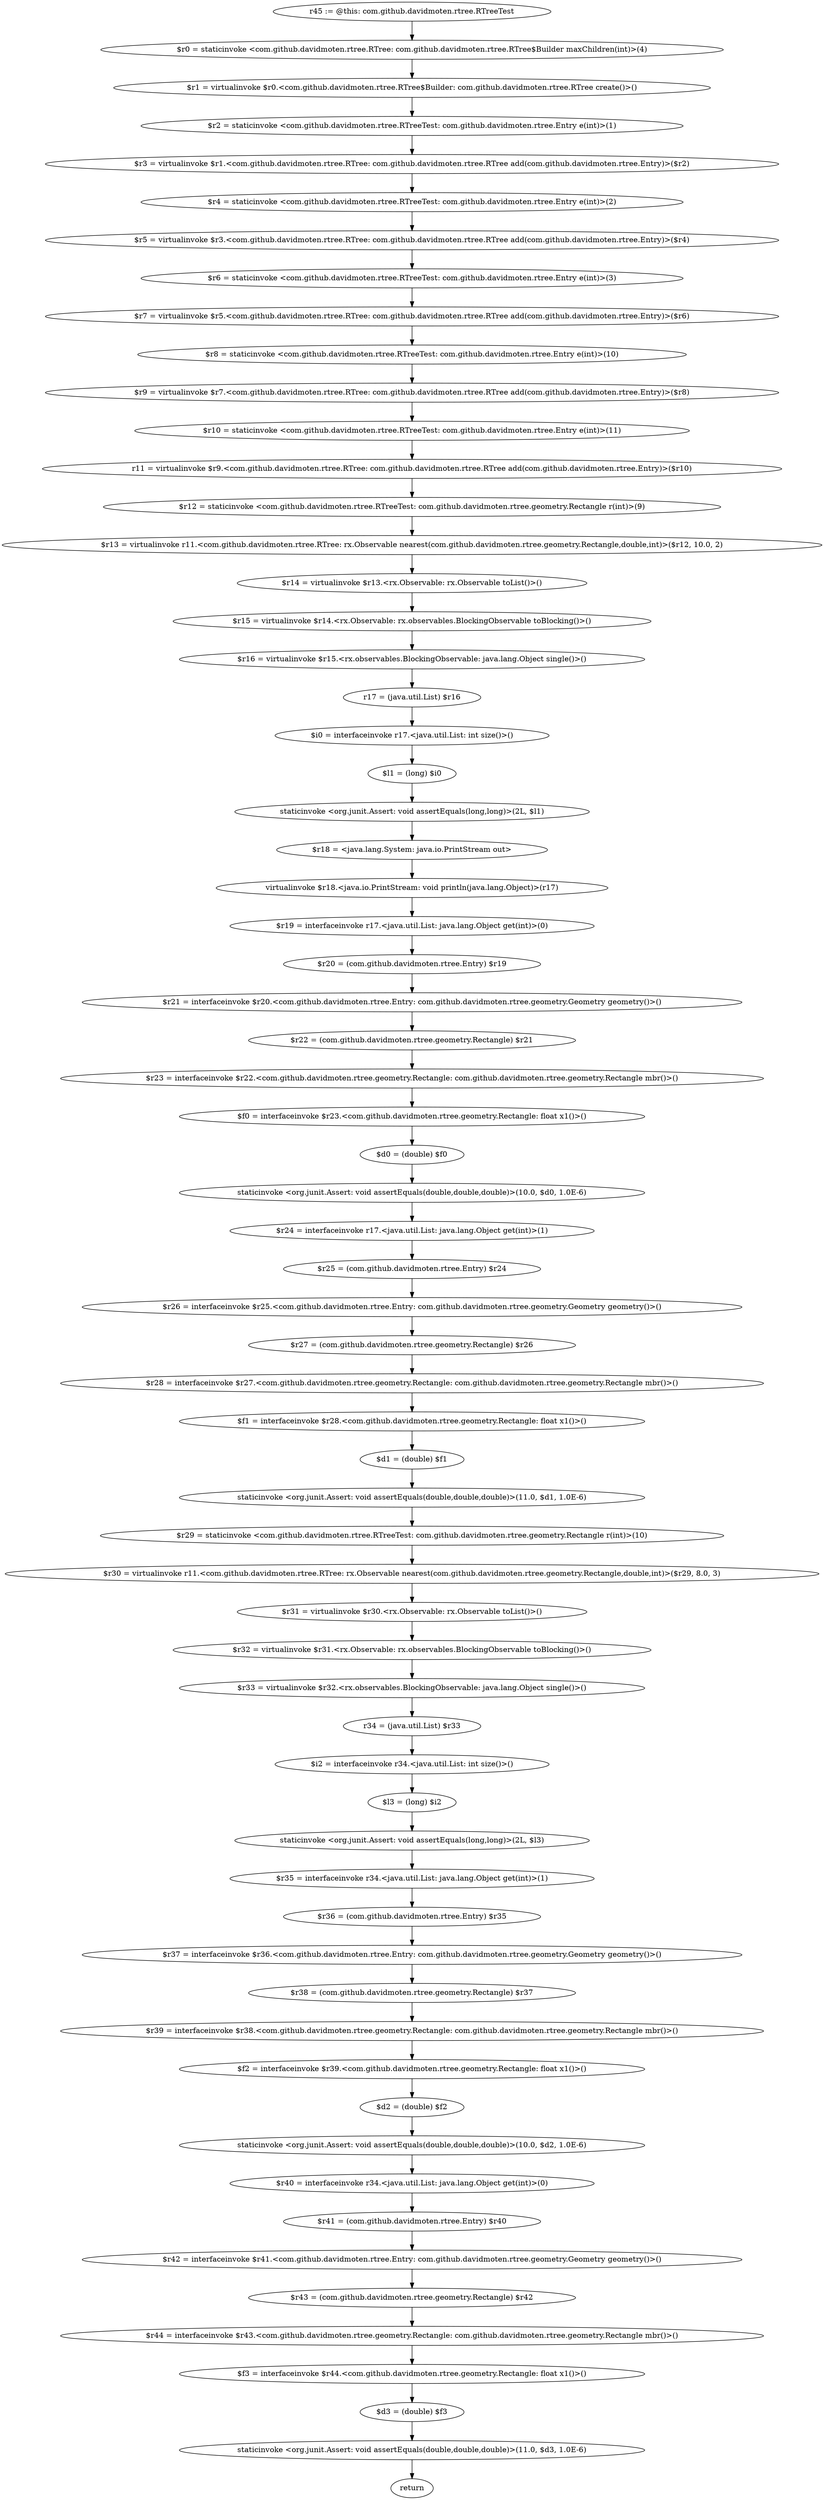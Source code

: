 digraph "unitGraph" {
    "r45 := @this: com.github.davidmoten.rtree.RTreeTest"
    "$r0 = staticinvoke <com.github.davidmoten.rtree.RTree: com.github.davidmoten.rtree.RTree$Builder maxChildren(int)>(4)"
    "$r1 = virtualinvoke $r0.<com.github.davidmoten.rtree.RTree$Builder: com.github.davidmoten.rtree.RTree create()>()"
    "$r2 = staticinvoke <com.github.davidmoten.rtree.RTreeTest: com.github.davidmoten.rtree.Entry e(int)>(1)"
    "$r3 = virtualinvoke $r1.<com.github.davidmoten.rtree.RTree: com.github.davidmoten.rtree.RTree add(com.github.davidmoten.rtree.Entry)>($r2)"
    "$r4 = staticinvoke <com.github.davidmoten.rtree.RTreeTest: com.github.davidmoten.rtree.Entry e(int)>(2)"
    "$r5 = virtualinvoke $r3.<com.github.davidmoten.rtree.RTree: com.github.davidmoten.rtree.RTree add(com.github.davidmoten.rtree.Entry)>($r4)"
    "$r6 = staticinvoke <com.github.davidmoten.rtree.RTreeTest: com.github.davidmoten.rtree.Entry e(int)>(3)"
    "$r7 = virtualinvoke $r5.<com.github.davidmoten.rtree.RTree: com.github.davidmoten.rtree.RTree add(com.github.davidmoten.rtree.Entry)>($r6)"
    "$r8 = staticinvoke <com.github.davidmoten.rtree.RTreeTest: com.github.davidmoten.rtree.Entry e(int)>(10)"
    "$r9 = virtualinvoke $r7.<com.github.davidmoten.rtree.RTree: com.github.davidmoten.rtree.RTree add(com.github.davidmoten.rtree.Entry)>($r8)"
    "$r10 = staticinvoke <com.github.davidmoten.rtree.RTreeTest: com.github.davidmoten.rtree.Entry e(int)>(11)"
    "r11 = virtualinvoke $r9.<com.github.davidmoten.rtree.RTree: com.github.davidmoten.rtree.RTree add(com.github.davidmoten.rtree.Entry)>($r10)"
    "$r12 = staticinvoke <com.github.davidmoten.rtree.RTreeTest: com.github.davidmoten.rtree.geometry.Rectangle r(int)>(9)"
    "$r13 = virtualinvoke r11.<com.github.davidmoten.rtree.RTree: rx.Observable nearest(com.github.davidmoten.rtree.geometry.Rectangle,double,int)>($r12, 10.0, 2)"
    "$r14 = virtualinvoke $r13.<rx.Observable: rx.Observable toList()>()"
    "$r15 = virtualinvoke $r14.<rx.Observable: rx.observables.BlockingObservable toBlocking()>()"
    "$r16 = virtualinvoke $r15.<rx.observables.BlockingObservable: java.lang.Object single()>()"
    "r17 = (java.util.List) $r16"
    "$i0 = interfaceinvoke r17.<java.util.List: int size()>()"
    "$l1 = (long) $i0"
    "staticinvoke <org.junit.Assert: void assertEquals(long,long)>(2L, $l1)"
    "$r18 = <java.lang.System: java.io.PrintStream out>"
    "virtualinvoke $r18.<java.io.PrintStream: void println(java.lang.Object)>(r17)"
    "$r19 = interfaceinvoke r17.<java.util.List: java.lang.Object get(int)>(0)"
    "$r20 = (com.github.davidmoten.rtree.Entry) $r19"
    "$r21 = interfaceinvoke $r20.<com.github.davidmoten.rtree.Entry: com.github.davidmoten.rtree.geometry.Geometry geometry()>()"
    "$r22 = (com.github.davidmoten.rtree.geometry.Rectangle) $r21"
    "$r23 = interfaceinvoke $r22.<com.github.davidmoten.rtree.geometry.Rectangle: com.github.davidmoten.rtree.geometry.Rectangle mbr()>()"
    "$f0 = interfaceinvoke $r23.<com.github.davidmoten.rtree.geometry.Rectangle: float x1()>()"
    "$d0 = (double) $f0"
    "staticinvoke <org.junit.Assert: void assertEquals(double,double,double)>(10.0, $d0, 1.0E-6)"
    "$r24 = interfaceinvoke r17.<java.util.List: java.lang.Object get(int)>(1)"
    "$r25 = (com.github.davidmoten.rtree.Entry) $r24"
    "$r26 = interfaceinvoke $r25.<com.github.davidmoten.rtree.Entry: com.github.davidmoten.rtree.geometry.Geometry geometry()>()"
    "$r27 = (com.github.davidmoten.rtree.geometry.Rectangle) $r26"
    "$r28 = interfaceinvoke $r27.<com.github.davidmoten.rtree.geometry.Rectangle: com.github.davidmoten.rtree.geometry.Rectangle mbr()>()"
    "$f1 = interfaceinvoke $r28.<com.github.davidmoten.rtree.geometry.Rectangle: float x1()>()"
    "$d1 = (double) $f1"
    "staticinvoke <org.junit.Assert: void assertEquals(double,double,double)>(11.0, $d1, 1.0E-6)"
    "$r29 = staticinvoke <com.github.davidmoten.rtree.RTreeTest: com.github.davidmoten.rtree.geometry.Rectangle r(int)>(10)"
    "$r30 = virtualinvoke r11.<com.github.davidmoten.rtree.RTree: rx.Observable nearest(com.github.davidmoten.rtree.geometry.Rectangle,double,int)>($r29, 8.0, 3)"
    "$r31 = virtualinvoke $r30.<rx.Observable: rx.Observable toList()>()"
    "$r32 = virtualinvoke $r31.<rx.Observable: rx.observables.BlockingObservable toBlocking()>()"
    "$r33 = virtualinvoke $r32.<rx.observables.BlockingObservable: java.lang.Object single()>()"
    "r34 = (java.util.List) $r33"
    "$i2 = interfaceinvoke r34.<java.util.List: int size()>()"
    "$l3 = (long) $i2"
    "staticinvoke <org.junit.Assert: void assertEquals(long,long)>(2L, $l3)"
    "$r35 = interfaceinvoke r34.<java.util.List: java.lang.Object get(int)>(1)"
    "$r36 = (com.github.davidmoten.rtree.Entry) $r35"
    "$r37 = interfaceinvoke $r36.<com.github.davidmoten.rtree.Entry: com.github.davidmoten.rtree.geometry.Geometry geometry()>()"
    "$r38 = (com.github.davidmoten.rtree.geometry.Rectangle) $r37"
    "$r39 = interfaceinvoke $r38.<com.github.davidmoten.rtree.geometry.Rectangle: com.github.davidmoten.rtree.geometry.Rectangle mbr()>()"
    "$f2 = interfaceinvoke $r39.<com.github.davidmoten.rtree.geometry.Rectangle: float x1()>()"
    "$d2 = (double) $f2"
    "staticinvoke <org.junit.Assert: void assertEquals(double,double,double)>(10.0, $d2, 1.0E-6)"
    "$r40 = interfaceinvoke r34.<java.util.List: java.lang.Object get(int)>(0)"
    "$r41 = (com.github.davidmoten.rtree.Entry) $r40"
    "$r42 = interfaceinvoke $r41.<com.github.davidmoten.rtree.Entry: com.github.davidmoten.rtree.geometry.Geometry geometry()>()"
    "$r43 = (com.github.davidmoten.rtree.geometry.Rectangle) $r42"
    "$r44 = interfaceinvoke $r43.<com.github.davidmoten.rtree.geometry.Rectangle: com.github.davidmoten.rtree.geometry.Rectangle mbr()>()"
    "$f3 = interfaceinvoke $r44.<com.github.davidmoten.rtree.geometry.Rectangle: float x1()>()"
    "$d3 = (double) $f3"
    "staticinvoke <org.junit.Assert: void assertEquals(double,double,double)>(11.0, $d3, 1.0E-6)"
    "return"
    "r45 := @this: com.github.davidmoten.rtree.RTreeTest"->"$r0 = staticinvoke <com.github.davidmoten.rtree.RTree: com.github.davidmoten.rtree.RTree$Builder maxChildren(int)>(4)";
    "$r0 = staticinvoke <com.github.davidmoten.rtree.RTree: com.github.davidmoten.rtree.RTree$Builder maxChildren(int)>(4)"->"$r1 = virtualinvoke $r0.<com.github.davidmoten.rtree.RTree$Builder: com.github.davidmoten.rtree.RTree create()>()";
    "$r1 = virtualinvoke $r0.<com.github.davidmoten.rtree.RTree$Builder: com.github.davidmoten.rtree.RTree create()>()"->"$r2 = staticinvoke <com.github.davidmoten.rtree.RTreeTest: com.github.davidmoten.rtree.Entry e(int)>(1)";
    "$r2 = staticinvoke <com.github.davidmoten.rtree.RTreeTest: com.github.davidmoten.rtree.Entry e(int)>(1)"->"$r3 = virtualinvoke $r1.<com.github.davidmoten.rtree.RTree: com.github.davidmoten.rtree.RTree add(com.github.davidmoten.rtree.Entry)>($r2)";
    "$r3 = virtualinvoke $r1.<com.github.davidmoten.rtree.RTree: com.github.davidmoten.rtree.RTree add(com.github.davidmoten.rtree.Entry)>($r2)"->"$r4 = staticinvoke <com.github.davidmoten.rtree.RTreeTest: com.github.davidmoten.rtree.Entry e(int)>(2)";
    "$r4 = staticinvoke <com.github.davidmoten.rtree.RTreeTest: com.github.davidmoten.rtree.Entry e(int)>(2)"->"$r5 = virtualinvoke $r3.<com.github.davidmoten.rtree.RTree: com.github.davidmoten.rtree.RTree add(com.github.davidmoten.rtree.Entry)>($r4)";
    "$r5 = virtualinvoke $r3.<com.github.davidmoten.rtree.RTree: com.github.davidmoten.rtree.RTree add(com.github.davidmoten.rtree.Entry)>($r4)"->"$r6 = staticinvoke <com.github.davidmoten.rtree.RTreeTest: com.github.davidmoten.rtree.Entry e(int)>(3)";
    "$r6 = staticinvoke <com.github.davidmoten.rtree.RTreeTest: com.github.davidmoten.rtree.Entry e(int)>(3)"->"$r7 = virtualinvoke $r5.<com.github.davidmoten.rtree.RTree: com.github.davidmoten.rtree.RTree add(com.github.davidmoten.rtree.Entry)>($r6)";
    "$r7 = virtualinvoke $r5.<com.github.davidmoten.rtree.RTree: com.github.davidmoten.rtree.RTree add(com.github.davidmoten.rtree.Entry)>($r6)"->"$r8 = staticinvoke <com.github.davidmoten.rtree.RTreeTest: com.github.davidmoten.rtree.Entry e(int)>(10)";
    "$r8 = staticinvoke <com.github.davidmoten.rtree.RTreeTest: com.github.davidmoten.rtree.Entry e(int)>(10)"->"$r9 = virtualinvoke $r7.<com.github.davidmoten.rtree.RTree: com.github.davidmoten.rtree.RTree add(com.github.davidmoten.rtree.Entry)>($r8)";
    "$r9 = virtualinvoke $r7.<com.github.davidmoten.rtree.RTree: com.github.davidmoten.rtree.RTree add(com.github.davidmoten.rtree.Entry)>($r8)"->"$r10 = staticinvoke <com.github.davidmoten.rtree.RTreeTest: com.github.davidmoten.rtree.Entry e(int)>(11)";
    "$r10 = staticinvoke <com.github.davidmoten.rtree.RTreeTest: com.github.davidmoten.rtree.Entry e(int)>(11)"->"r11 = virtualinvoke $r9.<com.github.davidmoten.rtree.RTree: com.github.davidmoten.rtree.RTree add(com.github.davidmoten.rtree.Entry)>($r10)";
    "r11 = virtualinvoke $r9.<com.github.davidmoten.rtree.RTree: com.github.davidmoten.rtree.RTree add(com.github.davidmoten.rtree.Entry)>($r10)"->"$r12 = staticinvoke <com.github.davidmoten.rtree.RTreeTest: com.github.davidmoten.rtree.geometry.Rectangle r(int)>(9)";
    "$r12 = staticinvoke <com.github.davidmoten.rtree.RTreeTest: com.github.davidmoten.rtree.geometry.Rectangle r(int)>(9)"->"$r13 = virtualinvoke r11.<com.github.davidmoten.rtree.RTree: rx.Observable nearest(com.github.davidmoten.rtree.geometry.Rectangle,double,int)>($r12, 10.0, 2)";
    "$r13 = virtualinvoke r11.<com.github.davidmoten.rtree.RTree: rx.Observable nearest(com.github.davidmoten.rtree.geometry.Rectangle,double,int)>($r12, 10.0, 2)"->"$r14 = virtualinvoke $r13.<rx.Observable: rx.Observable toList()>()";
    "$r14 = virtualinvoke $r13.<rx.Observable: rx.Observable toList()>()"->"$r15 = virtualinvoke $r14.<rx.Observable: rx.observables.BlockingObservable toBlocking()>()";
    "$r15 = virtualinvoke $r14.<rx.Observable: rx.observables.BlockingObservable toBlocking()>()"->"$r16 = virtualinvoke $r15.<rx.observables.BlockingObservable: java.lang.Object single()>()";
    "$r16 = virtualinvoke $r15.<rx.observables.BlockingObservable: java.lang.Object single()>()"->"r17 = (java.util.List) $r16";
    "r17 = (java.util.List) $r16"->"$i0 = interfaceinvoke r17.<java.util.List: int size()>()";
    "$i0 = interfaceinvoke r17.<java.util.List: int size()>()"->"$l1 = (long) $i0";
    "$l1 = (long) $i0"->"staticinvoke <org.junit.Assert: void assertEquals(long,long)>(2L, $l1)";
    "staticinvoke <org.junit.Assert: void assertEquals(long,long)>(2L, $l1)"->"$r18 = <java.lang.System: java.io.PrintStream out>";
    "$r18 = <java.lang.System: java.io.PrintStream out>"->"virtualinvoke $r18.<java.io.PrintStream: void println(java.lang.Object)>(r17)";
    "virtualinvoke $r18.<java.io.PrintStream: void println(java.lang.Object)>(r17)"->"$r19 = interfaceinvoke r17.<java.util.List: java.lang.Object get(int)>(0)";
    "$r19 = interfaceinvoke r17.<java.util.List: java.lang.Object get(int)>(0)"->"$r20 = (com.github.davidmoten.rtree.Entry) $r19";
    "$r20 = (com.github.davidmoten.rtree.Entry) $r19"->"$r21 = interfaceinvoke $r20.<com.github.davidmoten.rtree.Entry: com.github.davidmoten.rtree.geometry.Geometry geometry()>()";
    "$r21 = interfaceinvoke $r20.<com.github.davidmoten.rtree.Entry: com.github.davidmoten.rtree.geometry.Geometry geometry()>()"->"$r22 = (com.github.davidmoten.rtree.geometry.Rectangle) $r21";
    "$r22 = (com.github.davidmoten.rtree.geometry.Rectangle) $r21"->"$r23 = interfaceinvoke $r22.<com.github.davidmoten.rtree.geometry.Rectangle: com.github.davidmoten.rtree.geometry.Rectangle mbr()>()";
    "$r23 = interfaceinvoke $r22.<com.github.davidmoten.rtree.geometry.Rectangle: com.github.davidmoten.rtree.geometry.Rectangle mbr()>()"->"$f0 = interfaceinvoke $r23.<com.github.davidmoten.rtree.geometry.Rectangle: float x1()>()";
    "$f0 = interfaceinvoke $r23.<com.github.davidmoten.rtree.geometry.Rectangle: float x1()>()"->"$d0 = (double) $f0";
    "$d0 = (double) $f0"->"staticinvoke <org.junit.Assert: void assertEquals(double,double,double)>(10.0, $d0, 1.0E-6)";
    "staticinvoke <org.junit.Assert: void assertEquals(double,double,double)>(10.0, $d0, 1.0E-6)"->"$r24 = interfaceinvoke r17.<java.util.List: java.lang.Object get(int)>(1)";
    "$r24 = interfaceinvoke r17.<java.util.List: java.lang.Object get(int)>(1)"->"$r25 = (com.github.davidmoten.rtree.Entry) $r24";
    "$r25 = (com.github.davidmoten.rtree.Entry) $r24"->"$r26 = interfaceinvoke $r25.<com.github.davidmoten.rtree.Entry: com.github.davidmoten.rtree.geometry.Geometry geometry()>()";
    "$r26 = interfaceinvoke $r25.<com.github.davidmoten.rtree.Entry: com.github.davidmoten.rtree.geometry.Geometry geometry()>()"->"$r27 = (com.github.davidmoten.rtree.geometry.Rectangle) $r26";
    "$r27 = (com.github.davidmoten.rtree.geometry.Rectangle) $r26"->"$r28 = interfaceinvoke $r27.<com.github.davidmoten.rtree.geometry.Rectangle: com.github.davidmoten.rtree.geometry.Rectangle mbr()>()";
    "$r28 = interfaceinvoke $r27.<com.github.davidmoten.rtree.geometry.Rectangle: com.github.davidmoten.rtree.geometry.Rectangle mbr()>()"->"$f1 = interfaceinvoke $r28.<com.github.davidmoten.rtree.geometry.Rectangle: float x1()>()";
    "$f1 = interfaceinvoke $r28.<com.github.davidmoten.rtree.geometry.Rectangle: float x1()>()"->"$d1 = (double) $f1";
    "$d1 = (double) $f1"->"staticinvoke <org.junit.Assert: void assertEquals(double,double,double)>(11.0, $d1, 1.0E-6)";
    "staticinvoke <org.junit.Assert: void assertEquals(double,double,double)>(11.0, $d1, 1.0E-6)"->"$r29 = staticinvoke <com.github.davidmoten.rtree.RTreeTest: com.github.davidmoten.rtree.geometry.Rectangle r(int)>(10)";
    "$r29 = staticinvoke <com.github.davidmoten.rtree.RTreeTest: com.github.davidmoten.rtree.geometry.Rectangle r(int)>(10)"->"$r30 = virtualinvoke r11.<com.github.davidmoten.rtree.RTree: rx.Observable nearest(com.github.davidmoten.rtree.geometry.Rectangle,double,int)>($r29, 8.0, 3)";
    "$r30 = virtualinvoke r11.<com.github.davidmoten.rtree.RTree: rx.Observable nearest(com.github.davidmoten.rtree.geometry.Rectangle,double,int)>($r29, 8.0, 3)"->"$r31 = virtualinvoke $r30.<rx.Observable: rx.Observable toList()>()";
    "$r31 = virtualinvoke $r30.<rx.Observable: rx.Observable toList()>()"->"$r32 = virtualinvoke $r31.<rx.Observable: rx.observables.BlockingObservable toBlocking()>()";
    "$r32 = virtualinvoke $r31.<rx.Observable: rx.observables.BlockingObservable toBlocking()>()"->"$r33 = virtualinvoke $r32.<rx.observables.BlockingObservable: java.lang.Object single()>()";
    "$r33 = virtualinvoke $r32.<rx.observables.BlockingObservable: java.lang.Object single()>()"->"r34 = (java.util.List) $r33";
    "r34 = (java.util.List) $r33"->"$i2 = interfaceinvoke r34.<java.util.List: int size()>()";
    "$i2 = interfaceinvoke r34.<java.util.List: int size()>()"->"$l3 = (long) $i2";
    "$l3 = (long) $i2"->"staticinvoke <org.junit.Assert: void assertEquals(long,long)>(2L, $l3)";
    "staticinvoke <org.junit.Assert: void assertEquals(long,long)>(2L, $l3)"->"$r35 = interfaceinvoke r34.<java.util.List: java.lang.Object get(int)>(1)";
    "$r35 = interfaceinvoke r34.<java.util.List: java.lang.Object get(int)>(1)"->"$r36 = (com.github.davidmoten.rtree.Entry) $r35";
    "$r36 = (com.github.davidmoten.rtree.Entry) $r35"->"$r37 = interfaceinvoke $r36.<com.github.davidmoten.rtree.Entry: com.github.davidmoten.rtree.geometry.Geometry geometry()>()";
    "$r37 = interfaceinvoke $r36.<com.github.davidmoten.rtree.Entry: com.github.davidmoten.rtree.geometry.Geometry geometry()>()"->"$r38 = (com.github.davidmoten.rtree.geometry.Rectangle) $r37";
    "$r38 = (com.github.davidmoten.rtree.geometry.Rectangle) $r37"->"$r39 = interfaceinvoke $r38.<com.github.davidmoten.rtree.geometry.Rectangle: com.github.davidmoten.rtree.geometry.Rectangle mbr()>()";
    "$r39 = interfaceinvoke $r38.<com.github.davidmoten.rtree.geometry.Rectangle: com.github.davidmoten.rtree.geometry.Rectangle mbr()>()"->"$f2 = interfaceinvoke $r39.<com.github.davidmoten.rtree.geometry.Rectangle: float x1()>()";
    "$f2 = interfaceinvoke $r39.<com.github.davidmoten.rtree.geometry.Rectangle: float x1()>()"->"$d2 = (double) $f2";
    "$d2 = (double) $f2"->"staticinvoke <org.junit.Assert: void assertEquals(double,double,double)>(10.0, $d2, 1.0E-6)";
    "staticinvoke <org.junit.Assert: void assertEquals(double,double,double)>(10.0, $d2, 1.0E-6)"->"$r40 = interfaceinvoke r34.<java.util.List: java.lang.Object get(int)>(0)";
    "$r40 = interfaceinvoke r34.<java.util.List: java.lang.Object get(int)>(0)"->"$r41 = (com.github.davidmoten.rtree.Entry) $r40";
    "$r41 = (com.github.davidmoten.rtree.Entry) $r40"->"$r42 = interfaceinvoke $r41.<com.github.davidmoten.rtree.Entry: com.github.davidmoten.rtree.geometry.Geometry geometry()>()";
    "$r42 = interfaceinvoke $r41.<com.github.davidmoten.rtree.Entry: com.github.davidmoten.rtree.geometry.Geometry geometry()>()"->"$r43 = (com.github.davidmoten.rtree.geometry.Rectangle) $r42";
    "$r43 = (com.github.davidmoten.rtree.geometry.Rectangle) $r42"->"$r44 = interfaceinvoke $r43.<com.github.davidmoten.rtree.geometry.Rectangle: com.github.davidmoten.rtree.geometry.Rectangle mbr()>()";
    "$r44 = interfaceinvoke $r43.<com.github.davidmoten.rtree.geometry.Rectangle: com.github.davidmoten.rtree.geometry.Rectangle mbr()>()"->"$f3 = interfaceinvoke $r44.<com.github.davidmoten.rtree.geometry.Rectangle: float x1()>()";
    "$f3 = interfaceinvoke $r44.<com.github.davidmoten.rtree.geometry.Rectangle: float x1()>()"->"$d3 = (double) $f3";
    "$d3 = (double) $f3"->"staticinvoke <org.junit.Assert: void assertEquals(double,double,double)>(11.0, $d3, 1.0E-6)";
    "staticinvoke <org.junit.Assert: void assertEquals(double,double,double)>(11.0, $d3, 1.0E-6)"->"return";
}
